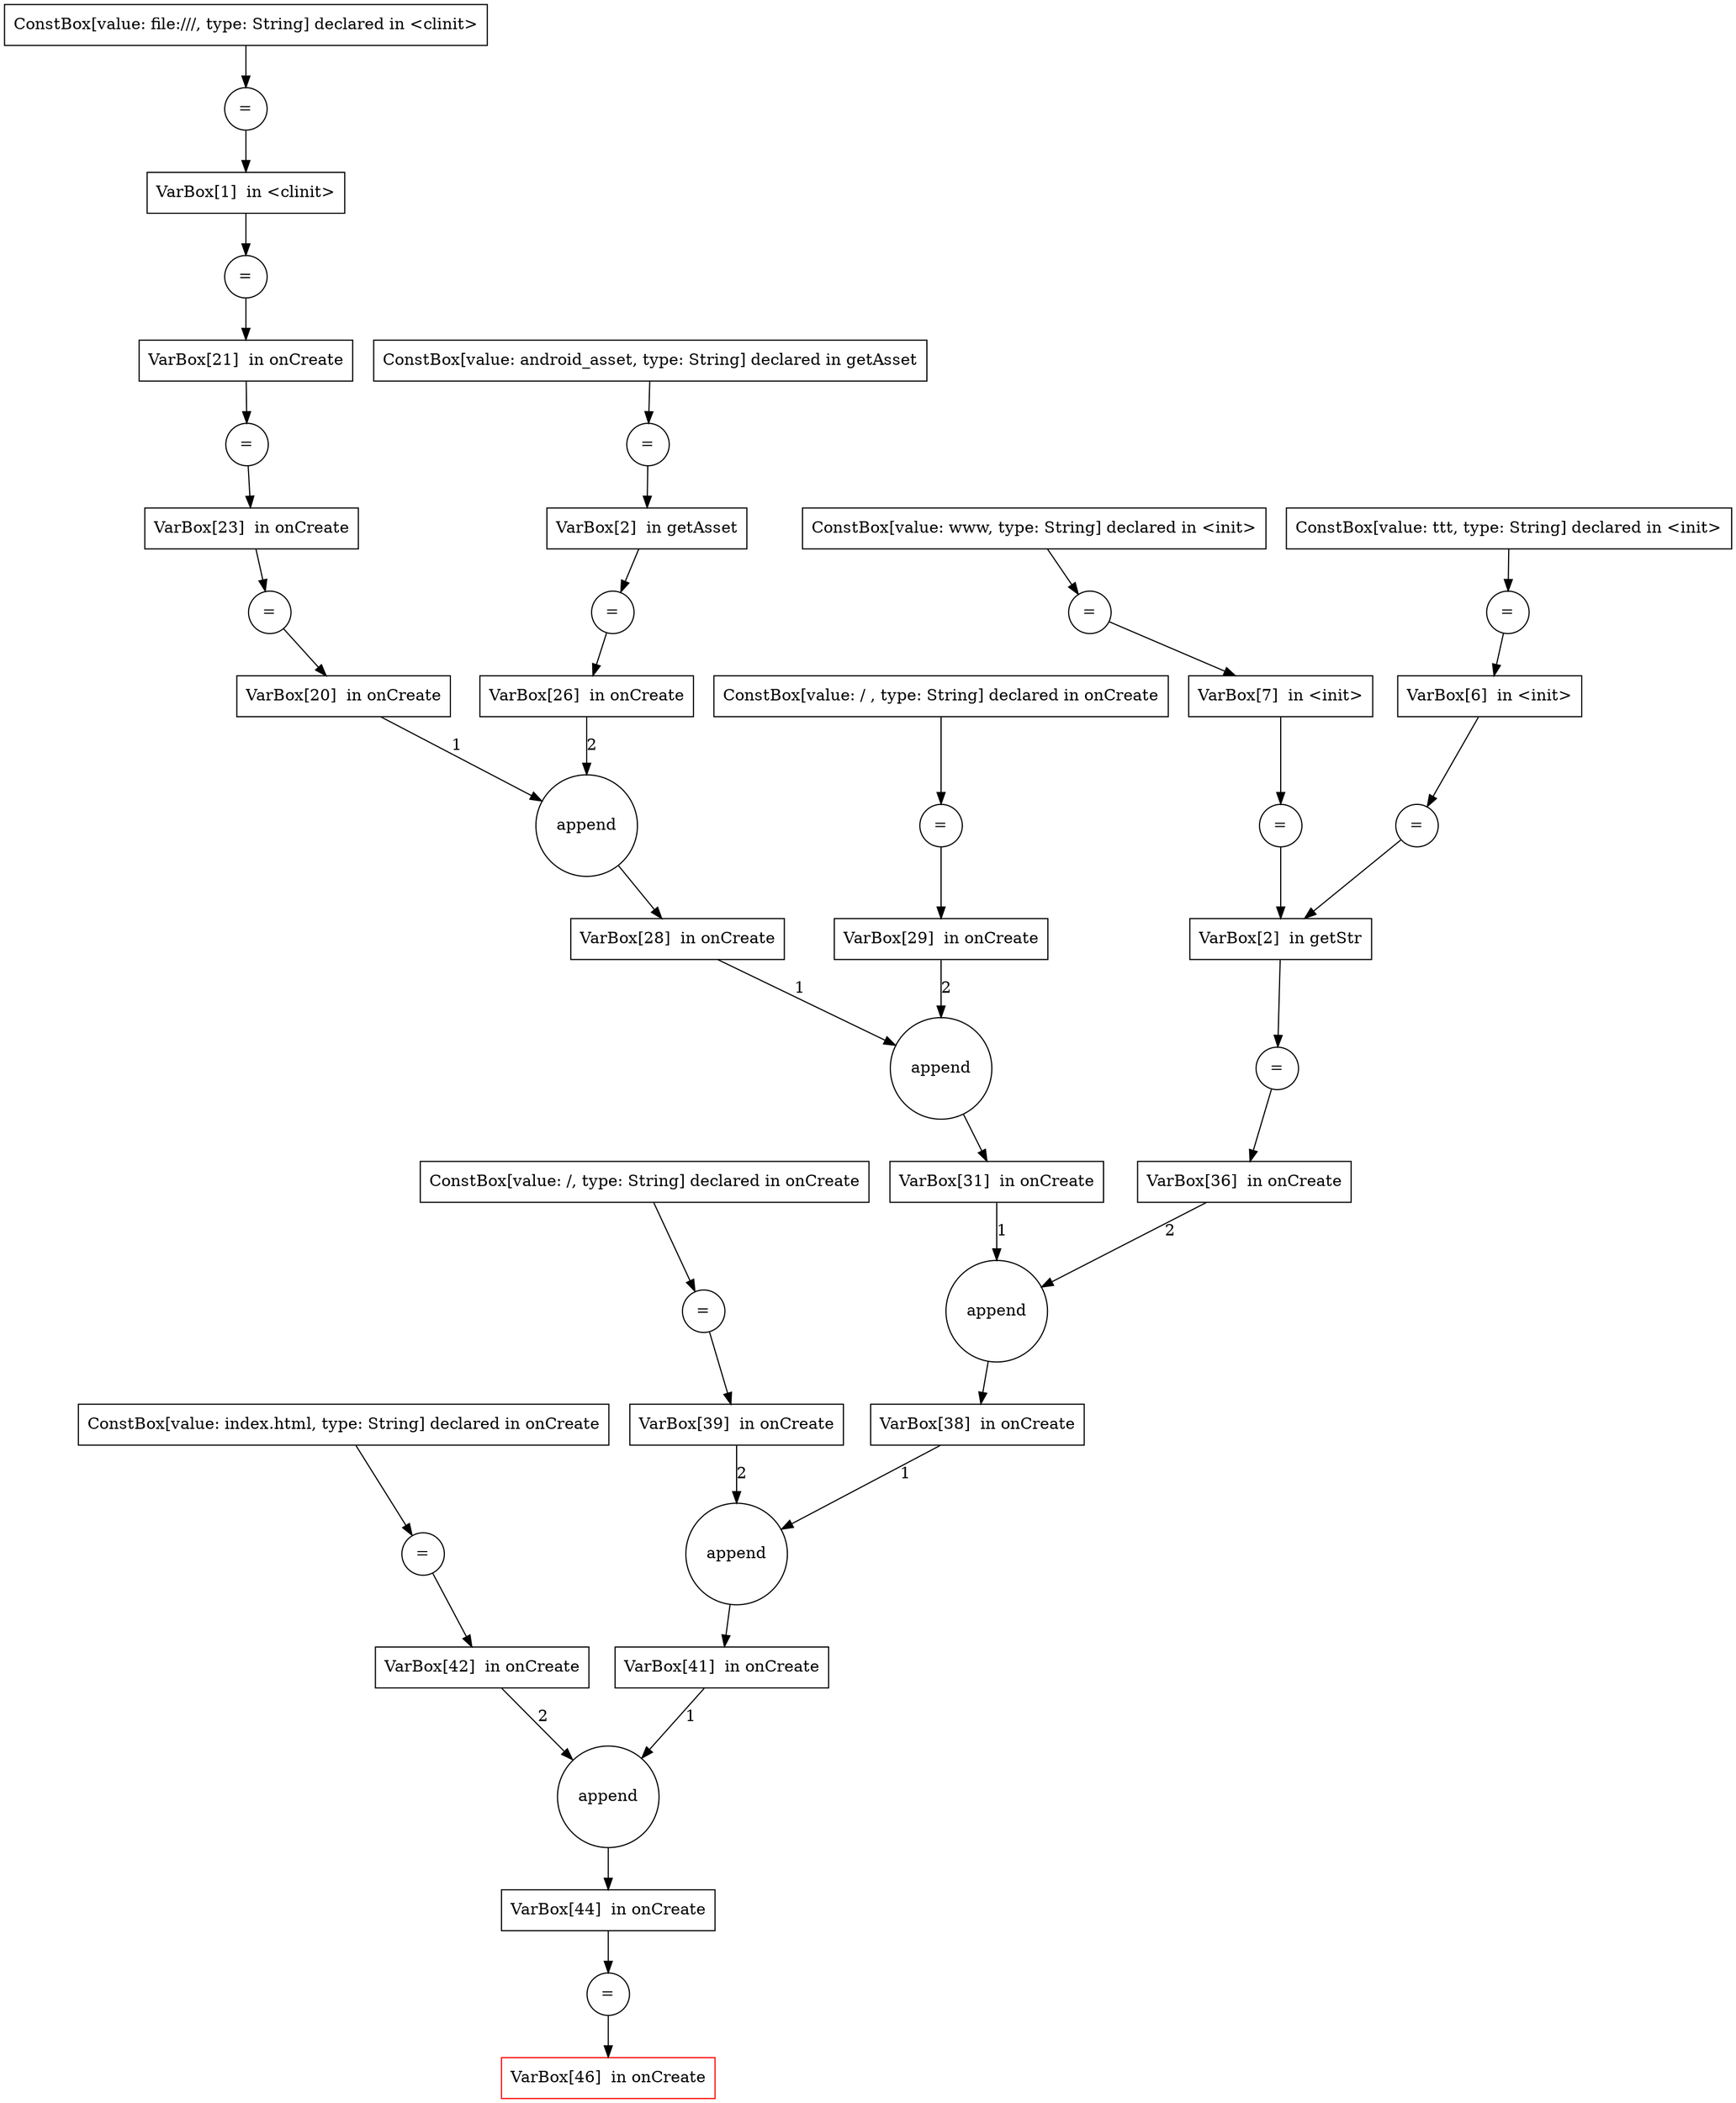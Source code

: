 digraph{
3 [label="append", shape=circle, color=black]
30 [label="ConstBox[value: index.html, type: String] declared in onCreate", shape=box, color=black]
42 [label="=", shape=circle, color=black]
7 [label="VarBox[28]  in onCreate", shape=box, color=black]
1 [label="VarBox[46]  in onCreate", shape=box, color=red]
13 [label="=", shape=circle, color=black]
46 [label="ConstBox[value: / , type: String] declared in onCreate", shape=box, color=black]
16 [label="append", shape=circle, color=black]
45 [label="VarBox[39]  in onCreate", shape=box, color=black]
11 [label="VarBox[44]  in onCreate", shape=box, color=black]
17 [label="=", shape=circle, color=black]
33 [label="ConstBox[value: ttt, type: String] declared in <init>", shape=box, color=black]
43 [label="=", shape=circle, color=black]
14 [label="ConstBox[value: /, type: String] declared in onCreate", shape=box, color=black]
31 [label="ConstBox[value: www, type: String] declared in <init>", shape=box, color=black]
28 [label="=", shape=circle, color=black]
26 [label="=", shape=circle, color=black]
39 [label="VarBox[7]  in <init>", shape=box, color=black]
8 [label="VarBox[38]  in onCreate", shape=box, color=black]
35 [label="ConstBox[value: android_asset, type: String] declared in getAsset", shape=box, color=black]
21 [label="VarBox[2]  in getAsset", shape=box, color=black]
6 [label="append", shape=circle, color=black]
44 [label="VarBox[6]  in <init>", shape=box, color=black]
41 [label="=", shape=circle, color=black]
15 [label="=", shape=circle, color=black]
12 [label="VarBox[1]  in <clinit>", shape=box, color=black]
24 [label="=", shape=circle, color=black]
5 [label="VarBox[20]  in onCreate", shape=box, color=black]
9 [label="append", shape=circle, color=black]
20 [label="=", shape=circle, color=black]
22 [label="VarBox[41]  in onCreate", shape=box, color=black]
23 [label="VarBox[29]  in onCreate", shape=box, color=black]
38 [label="=", shape=circle, color=black]
40 [label="VarBox[23]  in onCreate", shape=box, color=black]
10 [label="append", shape=circle, color=black]
25 [label="VarBox[42]  in onCreate", shape=box, color=black]
29 [label="VarBox[2]  in getStr", shape=box, color=black]
4 [label="=", shape=circle, color=black]
32 [label="=", shape=circle, color=black]
37 [label="VarBox[21]  in onCreate", shape=box, color=black]
36 [label="=", shape=circle, color=black]
2 [label="VarBox[31]  in onCreate", shape=box, color=black]
18 [label="VarBox[26]  in onCreate", shape=box, color=black]
34 [label="=", shape=circle, color=black]
19 [label="ConstBox[value: file:///, type: String] declared in <clinit>", shape=box, color=black]
27 [label="VarBox[36]  in onCreate", shape=box, color=black]
2 -> 3 [label="1"]
3 -> 8
4 -> 5
5 -> 6 [label="1"]
6 -> 7
7 -> 16 [label="1"]
8 -> 9 [label="1"]
9 -> 22
10 -> 11
11 -> 26
12 -> 13
13 -> 37
14 -> 15
15 -> 45
16 -> 2
17 -> 18
18 -> 6 [label="2"]
19 -> 20
20 -> 12
21 -> 17
22 -> 10 [label="1"]
23 -> 16 [label="2"]
24 -> 25
25 -> 10 [label="2"]
26 -> 1
27 -> 3 [label="2"]
28 -> 29
29 -> 42
30 -> 24
31 -> 32
32 -> 39
33 -> 34
34 -> 44
35 -> 36
36 -> 21
37 -> 38
38 -> 40
39 -> 28
40 -> 4
41 -> 29
42 -> 27
43 -> 23
44 -> 41
45 -> 9 [label="2"]
46 -> 43
}